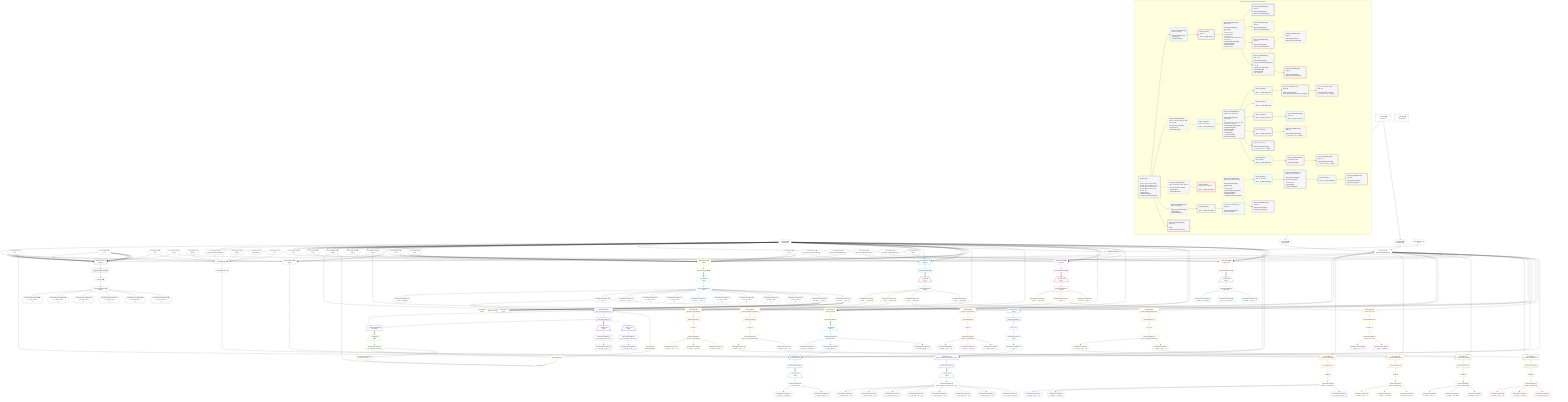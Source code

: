 %%{init: {'themeVariables': { 'fontSize': '12px'}}}%%
graph TD
    classDef path fill:#eee,stroke:#000,color:#000
    classDef plan fill:#fff,stroke-width:1px,color:#000
    classDef itemplan fill:#fff,stroke-width:2px,color:#000
    classDef unbatchedplan fill:#dff,stroke-width:1px,color:#000
    classDef sideeffectplan fill:#fcc,stroke-width:2px,color:#000
    classDef bucket fill:#f6f6f6,color:#000,stroke-width:2px,text-align:left


    %% plan dependencies
    PgSelect272[["PgSelect[272∈0] ➊<br />ᐸpersonᐳ"]]:::plan
    Object12{{"Object[12∈0] ➊<br />ᐸ{pgSettings,withPgClient}ᐳ"}}:::plan
    Constant317{{"Constant[317∈0] ➊<br />ᐸ1ᐳ"}}:::plan
    Constant320{{"Constant[320∈0] ➊<br />ᐸ7ᐳ"}}:::plan
    Constant315{{"Constant[315∈0] ➊<br />ᐸ8ᐳ"}}:::plan
    Constant125{{"Constant[125∈0] ➊<br />ᐸnullᐳ"}}:::plan
    Object12 & Constant317 & Constant317 & Constant320 & Constant317 & Constant315 & Constant320 & Constant317 & Constant320 & Constant317 & Constant320 & Constant317 & Constant125 & Constant320 & Constant317 & Constant320 --> PgSelect272
    __InputObject132{{"__InputObject[132∈0] ➊"}}:::plan
    Constant309{{"Constant[309∈0] ➊<br />ᐸ419ᐳ"}}:::plan
    Constant310{{"Constant[310∈0] ➊<br />ᐸ'easy cheesy baked potatoes'ᐳ"}}:::plan
    Constant311{{"Constant[311∈0] ➊<br />ᐸ'red'ᐳ"}}:::plan
    Constant6{{"Constant[6∈0] ➊<br />ᐸundefinedᐳ"}}:::plan
    Constant312{{"Constant[312∈0] ➊<br />ᐸ'BAR_FOO'ᐳ"}}:::plan
    Constant313{{"Constant[313∈0] ➊<br />ᐸ''ᐳ"}}:::plan
    __InputObject138{{"__InputObject[138∈0] ➊"}}:::plan
    Constant309 & Constant310 & Constant311 & Constant6 & Constant312 & Constant313 & __InputObject138 & Constant315 --> __InputObject132
    Connection13{{"Connection[13∈0] ➊<br />ᐸ9ᐳ"}}:::plan
    Constant6 & Constant6 & Constant6 --> Connection13
    Connection99{{"Connection[99∈0] ➊<br />ᐸ97ᐳ"}}:::plan
    Constant6 & Constant6 & Constant6 --> Connection99
    Connection182{{"Connection[182∈0] ➊<br />ᐸ180ᐳ"}}:::plan
    Constant6 & Constant6 & Constant6 --> Connection182
    Connection213{{"Connection[213∈0] ➊<br />ᐸ211ᐳ"}}:::plan
    Constant6 & Constant6 & Constant6 --> Connection213
    Connection227{{"Connection[227∈0] ➊<br />ᐸ223ᐳ"}}:::plan
    Constant6 & Constant6 & Constant6 --> Connection227
    Connection241{{"Connection[241∈0] ➊<br />ᐸ237ᐳ"}}:::plan
    Constant317 & Constant6 & Constant6 --> Connection241
    Connection261{{"Connection[261∈0] ➊<br />ᐸ259ᐳ"}}:::plan
    Constant6 & Constant6 & Constant6 --> Connection261
    Access10{{"Access[10∈0] ➊<br />ᐸ2.pgSettingsᐳ"}}:::plan
    Access11{{"Access[11∈0] ➊<br />ᐸ2.withPgClientᐳ"}}:::plan
    Access10 & Access11 --> Object12
    Constant314{{"Constant[314∈0] ➊<br />ᐸ5ᐳ"}}:::plan
    Constant6 & Constant314 --> __InputObject138
    __Value2["__Value[2∈0] ➊<br />ᐸcontextᐳ"]:::plan
    __Value2 --> Access10
    __Value2 --> Access11
    BakedInput141{{"BakedInput[141∈0] ➊"}}:::plan
    __InputObject132 --> BakedInput141
    First274{{"First[274∈0] ➊"}}:::plan
    PgSelectRows275[["PgSelectRows[275∈0] ➊"]]:::plan
    PgSelectRows275 --> First274
    PgSelect272 --> PgSelectRows275
    PgSelectSingle276{{"PgSelectSingle[276∈0] ➊<br />ᐸpersonᐳ"}}:::plan
    First274 --> PgSelectSingle276
    __Value4["__Value[4∈0] ➊<br />ᐸrootValueᐳ"]:::plan
    Constant306{{"Constant[306∈0] ➊<br />ᐸ15ᐳ"}}:::plan
    Constant307{{"Constant[307∈0] ➊<br />ᐸ20ᐳ"}}:::plan
    Constant308{{"Constant[308∈0] ➊<br />ᐸ'[...]'ᐳ"}}:::plan
    Constant323{{"Constant[323∈0] ➊<br />ᐸ[Function: applyInputConstant]ᐳ"}}:::plan
    Constant324{{"Constant[324∈0] ➊<br />ᐸ[Function: applyInputConstant]ᐳ"}}:::plan
    Constant325{{"Constant[325∈0] ➊<br />ᐸ[Function: applyInputConstant]ᐳ"}}:::plan
    Constant326{{"Constant[326∈0] ➊<br />ᐸ[Function: applyInputConstant]ᐳ"}}:::plan
    PgSelect15[["PgSelect[15∈1] ➊<br />ᐸtypesᐳ"]]:::plan
    Object12 & Constant323 & Connection13 & Constant6 & Constant6 & Constant6 --> PgSelect15
    PgSelectRows16[["PgSelectRows[16∈1] ➊"]]:::plan
    PgSelect15 --> PgSelectRows16
    __Item17[/"__Item[17∈2]<br />ᐸ16ᐳ"\]:::itemplan
    PgSelectRows16 ==> __Item17
    PgSelectSingle18{{"PgSelectSingle[18∈2]<br />ᐸtypesᐳ"}}:::plan
    __Item17 --> PgSelectSingle18
    PgSelect20[["PgSelect[20∈3]<br />ᐸfrmcdc_compoundTypeᐳ"]]:::plan
    PgClassExpression19{{"PgClassExpression[19∈3]<br />ᐸ__types__....ound_type”ᐳ"}}:::plan
    Object12 & PgClassExpression19 --> PgSelect20
    PgSelect32[["PgSelect[32∈3]<br />ᐸfrmcdc_nestedCompoundTypeᐳ"]]:::plan
    PgClassExpression31{{"PgClassExpression[31∈3]<br />ᐸ__types__....ound_type”ᐳ"}}:::plan
    Object12 & PgClassExpression31 --> PgSelect32
    PgSelect38[["PgSelect[38∈3]<br />ᐸfrmcdc_compoundTypeᐳ"]]:::plan
    PgClassExpression37{{"PgClassExpression[37∈3]<br />ᐸ__frmcdc_n...type__.”a”ᐳ"}}:::plan
    Object12 & PgClassExpression37 --> PgSelect38
    PgSelect48[["PgSelect[48∈3]<br />ᐸfrmcdc_compoundTypeᐳ"]]:::plan
    PgClassExpression47{{"PgClassExpression[47∈3]<br />ᐸ__frmcdc_n...type__.”b”ᐳ"}}:::plan
    Object12 & PgClassExpression47 --> PgSelect48
    PgSelect58[["PgSelect[58∈3]<br />ᐸfrmcdc_compoundTypeᐳ"]]:::plan
    PgClassExpression57{{"PgClassExpression[57∈3]<br />ᐸ__types__....ound_type”ᐳ"}}:::plan
    Object12 & PgClassExpression57 --> PgSelect58
    PgSelect68[["PgSelect[68∈3]<br />ᐸfrmcdc_nestedCompoundTypeᐳ"]]:::plan
    PgClassExpression67{{"PgClassExpression[67∈3]<br />ᐸ__types__....ound_type”ᐳ"}}:::plan
    Object12 & PgClassExpression67 --> PgSelect68
    PgSelectSingle18 --> PgClassExpression19
    First24{{"First[24∈3]"}}:::plan
    PgSelectRows25[["PgSelectRows[25∈3]"]]:::plan
    PgSelectRows25 --> First24
    PgSelect20 --> PgSelectRows25
    PgSelectSingle26{{"PgSelectSingle[26∈3]<br />ᐸfrmcdc_compoundTypeᐳ"}}:::plan
    First24 --> PgSelectSingle26
    PgClassExpression27{{"PgClassExpression[27∈3]<br />ᐸ__frmcdc_c...type__.”a”ᐳ"}}:::plan
    PgSelectSingle26 --> PgClassExpression27
    PgClassExpression28{{"PgClassExpression[28∈3]<br />ᐸ__frmcdc_c....”foo_bar”ᐳ"}}:::plan
    PgSelectSingle26 --> PgClassExpression28
    PgClassExpression30{{"PgClassExpression[30∈3]<br />ᐸ”c”.”compo...nd_type__)ᐳ"}}:::plan
    PgSelectSingle26 --> PgClassExpression30
    PgSelectSingle18 --> PgClassExpression31
    First34{{"First[34∈3]"}}:::plan
    PgSelectRows35[["PgSelectRows[35∈3]"]]:::plan
    PgSelectRows35 --> First34
    PgSelect32 --> PgSelectRows35
    PgSelectSingle36{{"PgSelectSingle[36∈3]<br />ᐸfrmcdc_nestedCompoundTypeᐳ"}}:::plan
    First34 --> PgSelectSingle36
    PgSelectSingle36 --> PgClassExpression37
    First40{{"First[40∈3]"}}:::plan
    PgSelectRows41[["PgSelectRows[41∈3]"]]:::plan
    PgSelectRows41 --> First40
    PgSelect38 --> PgSelectRows41
    PgSelectSingle42{{"PgSelectSingle[42∈3]<br />ᐸfrmcdc_compoundTypeᐳ"}}:::plan
    First40 --> PgSelectSingle42
    PgSelectSingle36 --> PgClassExpression47
    First50{{"First[50∈3]"}}:::plan
    PgSelectRows51[["PgSelectRows[51∈3]"]]:::plan
    PgSelectRows51 --> First50
    PgSelect48 --> PgSelectRows51
    PgSelectSingle52{{"PgSelectSingle[52∈3]<br />ᐸfrmcdc_compoundTypeᐳ"}}:::plan
    First50 --> PgSelectSingle52
    PgSelectSingle18 --> PgClassExpression57
    First60{{"First[60∈3]"}}:::plan
    PgSelectRows61[["PgSelectRows[61∈3]"]]:::plan
    PgSelectRows61 --> First60
    PgSelect58 --> PgSelectRows61
    PgSelectSingle62{{"PgSelectSingle[62∈3]<br />ᐸfrmcdc_compoundTypeᐳ"}}:::plan
    First60 --> PgSelectSingle62
    PgSelectSingle18 --> PgClassExpression67
    First70{{"First[70∈3]"}}:::plan
    PgSelectRows71[["PgSelectRows[71∈3]"]]:::plan
    PgSelectRows71 --> First70
    PgSelect68 --> PgSelectRows71
    PgSelectSingle72{{"PgSelectSingle[72∈3]<br />ᐸfrmcdc_nestedCompoundTypeᐳ"}}:::plan
    First70 --> PgSelectSingle72
    PgClassExpression43{{"PgClassExpression[43∈4]<br />ᐸ__frmcdc_c...type__.”a”ᐳ"}}:::plan
    PgSelectSingle42 --> PgClassExpression43
    PgClassExpression44{{"PgClassExpression[44∈4]<br />ᐸ__frmcdc_c....”foo_bar”ᐳ"}}:::plan
    PgSelectSingle42 --> PgClassExpression44
    PgClassExpression46{{"PgClassExpression[46∈4]<br />ᐸ”c”.”compo...nd_type__)ᐳ"}}:::plan
    PgSelectSingle42 --> PgClassExpression46
    PgClassExpression53{{"PgClassExpression[53∈5]<br />ᐸ__frmcdc_c...type__.”a”ᐳ"}}:::plan
    PgSelectSingle52 --> PgClassExpression53
    PgClassExpression54{{"PgClassExpression[54∈5]<br />ᐸ__frmcdc_c....”foo_bar”ᐳ"}}:::plan
    PgSelectSingle52 --> PgClassExpression54
    PgClassExpression56{{"PgClassExpression[56∈5]<br />ᐸ”c”.”compo...nd_type__)ᐳ"}}:::plan
    PgSelectSingle52 --> PgClassExpression56
    PgClassExpression63{{"PgClassExpression[63∈6]<br />ᐸ__frmcdc_c...type__.”a”ᐳ"}}:::plan
    PgSelectSingle62 --> PgClassExpression63
    PgClassExpression64{{"PgClassExpression[64∈6]<br />ᐸ__frmcdc_c....”foo_bar”ᐳ"}}:::plan
    PgSelectSingle62 --> PgClassExpression64
    PgClassExpression66{{"PgClassExpression[66∈6]<br />ᐸ”c”.”compo...nd_type__)ᐳ"}}:::plan
    PgSelectSingle62 --> PgClassExpression66
    PgSelect74[["PgSelect[74∈7]<br />ᐸfrmcdc_compoundTypeᐳ"]]:::plan
    PgClassExpression73{{"PgClassExpression[73∈7]<br />ᐸ__frmcdc_n...type__.”a”ᐳ"}}:::plan
    Object12 & PgClassExpression73 --> PgSelect74
    PgSelect86[["PgSelect[86∈7]<br />ᐸfrmcdc_compoundTypeᐳ"]]:::plan
    PgClassExpression85{{"PgClassExpression[85∈7]<br />ᐸ__frmcdc_n...type__.”b”ᐳ"}}:::plan
    Object12 & PgClassExpression85 --> PgSelect86
    PgSelectSingle72 --> PgClassExpression73
    First78{{"First[78∈7]"}}:::plan
    PgSelectRows79[["PgSelectRows[79∈7]"]]:::plan
    PgSelectRows79 --> First78
    PgSelect74 --> PgSelectRows79
    PgSelectSingle80{{"PgSelectSingle[80∈7]<br />ᐸfrmcdc_compoundTypeᐳ"}}:::plan
    First78 --> PgSelectSingle80
    PgSelectSingle72 --> PgClassExpression85
    First88{{"First[88∈7]"}}:::plan
    PgSelectRows89[["PgSelectRows[89∈7]"]]:::plan
    PgSelectRows89 --> First88
    PgSelect86 --> PgSelectRows89
    PgSelectSingle90{{"PgSelectSingle[90∈7]<br />ᐸfrmcdc_compoundTypeᐳ"}}:::plan
    First88 --> PgSelectSingle90
    PgClassExpression81{{"PgClassExpression[81∈8]<br />ᐸ__frmcdc_c...type__.”a”ᐳ"}}:::plan
    PgSelectSingle80 --> PgClassExpression81
    PgClassExpression82{{"PgClassExpression[82∈8]<br />ᐸ__frmcdc_c....”foo_bar”ᐳ"}}:::plan
    PgSelectSingle80 --> PgClassExpression82
    PgClassExpression84{{"PgClassExpression[84∈8]<br />ᐸ”c”.”compo...nd_type__)ᐳ"}}:::plan
    PgSelectSingle80 --> PgClassExpression84
    PgClassExpression91{{"PgClassExpression[91∈9]<br />ᐸ__frmcdc_c...type__.”a”ᐳ"}}:::plan
    PgSelectSingle90 --> PgClassExpression91
    PgClassExpression92{{"PgClassExpression[92∈9]<br />ᐸ__frmcdc_c....”foo_bar”ᐳ"}}:::plan
    PgSelectSingle90 --> PgClassExpression92
    PgClassExpression94{{"PgClassExpression[94∈9]<br />ᐸ”c”.”compo...nd_type__)ᐳ"}}:::plan
    PgSelectSingle90 --> PgClassExpression94
    PgSelect101[["PgSelect[101∈10] ➊<br />ᐸpostᐳ"]]:::plan
    Object12 & Constant324 & Connection99 & Constant6 & Constant6 & Constant6 & Constant306 & Constant307 & Constant308 & Constant306 & Constant307 & Constant308 & Constant306 & Constant125 & Constant307 & Constant308 --> PgSelect101
    PgSelectRows102[["PgSelectRows[102∈10] ➊"]]:::plan
    PgSelect101 --> PgSelectRows102
    __Item103[/"__Item[103∈11]<br />ᐸ102ᐳ"\]:::itemplan
    PgSelectRows102 ==> __Item103
    PgSelectSingle104{{"PgSelectSingle[104∈11]<br />ᐸpostᐳ"}}:::plan
    __Item103 --> PgSelectSingle104
    PgSelect183[["PgSelect[183∈12]<br />ᐸpost_computed_interval_setᐳ"]]:::plan
    PgClassExpression106{{"PgClassExpression[106∈12]<br />ᐸ__post__ᐳ"}}:::plan
    Object12 & PgClassExpression106 & Connection182 & Constant6 & Constant6 & Constant6 --> PgSelect183
    PgSelect151[["PgSelect[151∈12]<br />ᐸpost_computed_compound_type_arrayᐳ"]]:::plan
    PgClassExpression150{{"PgClassExpression[150∈12]<br />ᐸ__post__ᐳ"}}:::plan
    Object12 & PgClassExpression150 & BakedInput141 --> PgSelect151
    PgSelect143[["PgSelect[143∈12]<br />ᐸpostᐳ"]]:::plan
    Object12 & PgClassExpression106 --> PgSelect143
    __ListTransform195[["__ListTransform[195∈12]<br />ᐸeach:194ᐳ"]]:::plan
    PgSelectRows184[["PgSelectRows[184∈12]"]]:::plan
    PgSelectRows184 & PgSelect183 --> __ListTransform195
    PgClassExpression105{{"PgClassExpression[105∈12]<br />ᐸ__post__.”headline”ᐳ"}}:::plan
    PgSelectSingle104 --> PgClassExpression105
    PgSelectSingle104 --> PgClassExpression106
    PgClassExpression107{{"PgClassExpression[107∈12]<br />ᐸ”a”.”post_...(__post__)ᐳ"}}:::plan
    PgSelectSingle104 --> PgClassExpression107
    PgClassExpression110{{"PgClassExpression[110∈12]<br />ᐸ”a”.”post_...lder! */<br />)ᐳ"}}:::plan
    PgSelectSingle104 --> PgClassExpression110
    PgClassExpression114{{"PgClassExpression[114∈12]<br />ᐸ”a”.”post_...lder! */<br />)ᐳ"}}:::plan
    PgSelectSingle104 --> PgClassExpression114
    PgClassExpression116{{"PgClassExpression[116∈12]<br />ᐸ”a”.”post_...(__post__)ᐳ"}}:::plan
    PgSelectSingle104 --> PgClassExpression116
    PgClassExpression119{{"PgClassExpression[119∈12]<br />ᐸ”a”.”post_...lder! */<br />)ᐳ"}}:::plan
    PgSelectSingle104 --> PgClassExpression119
    PgClassExpression123{{"PgClassExpression[123∈12]<br />ᐸ”a”.”post_...lder! */<br />)ᐳ"}}:::plan
    PgSelectSingle104 --> PgClassExpression123
    PgClassExpression127{{"PgClassExpression[127∈12]<br />ᐸ”a”.”post_...lder! */<br />)ᐳ"}}:::plan
    PgSelectSingle104 --> PgClassExpression127
    PgClassExpression131{{"PgClassExpression[131∈12]<br />ᐸ”a”.”post_...lder! */<br />)ᐳ"}}:::plan
    PgSelectSingle104 --> PgClassExpression131
    First147{{"First[147∈12]"}}:::plan
    PgSelectRows148[["PgSelectRows[148∈12]"]]:::plan
    PgSelectRows148 --> First147
    PgSelect143 --> PgSelectRows148
    PgSelectSingle149{{"PgSelectSingle[149∈12]<br />ᐸpostᐳ"}}:::plan
    First147 --> PgSelectSingle149
    PgSelectSingle149 --> PgClassExpression150
    PgSelectRows153[["PgSelectRows[153∈12]"]]:::plan
    PgSelect151 --> PgSelectRows153
    PgClassExpression168{{"PgClassExpression[168∈12]<br />ᐸ”a”.”post_...(__post__)ᐳ"}}:::plan
    PgSelectSingle104 --> PgClassExpression168
    PgClassExpression171{{"PgClassExpression[171∈12]<br />ᐸ”a”.”post_...(__post__)ᐳ"}}:::plan
    PgSelectSingle104 --> PgClassExpression171
    PgSelect183 --> PgSelectRows184
    __Item154[/"__Item[154∈13]<br />ᐸ153ᐳ"\]:::itemplan
    PgSelectRows153 ==> __Item154
    PgSelectSingle155{{"PgSelectSingle[155∈13]<br />ᐸpost_computed_compound_type_arrayᐳ"}}:::plan
    __Item154 --> PgSelectSingle155
    PgClassExpression156{{"PgClassExpression[156∈14]<br />ᐸ__post_com...rray__.”a”ᐳ"}}:::plan
    PgSelectSingle155 --> PgClassExpression156
    PgClassExpression157{{"PgClassExpression[157∈14]<br />ᐸ__post_com...rray__.”b”ᐳ"}}:::plan
    PgSelectSingle155 --> PgClassExpression157
    PgClassExpression158{{"PgClassExpression[158∈14]<br />ᐸ__post_com...rray__.”c”ᐳ"}}:::plan
    PgSelectSingle155 --> PgClassExpression158
    PgClassExpression159{{"PgClassExpression[159∈14]<br />ᐸ__post_com...rray__.”d”ᐳ"}}:::plan
    PgSelectSingle155 --> PgClassExpression159
    PgClassExpression160{{"PgClassExpression[160∈14]<br />ᐸ__post_com...rray__.”e”ᐳ"}}:::plan
    PgSelectSingle155 --> PgClassExpression160
    PgClassExpression161{{"PgClassExpression[161∈14]<br />ᐸ__post_com...rray__.”f”ᐳ"}}:::plan
    PgSelectSingle155 --> PgClassExpression161
    PgClassExpression162{{"PgClassExpression[162∈14]<br />ᐸ__post_com...rray__.”g”ᐳ"}}:::plan
    PgSelectSingle155 --> PgClassExpression162
    PgClassExpression166{{"PgClassExpression[166∈14]<br />ᐸ__post_com....”foo_bar”ᐳ"}}:::plan
    PgSelectSingle155 --> PgClassExpression166
    __Item169[/"__Item[169∈16]<br />ᐸ168ᐳ"\]:::itemplan
    PgClassExpression168 ==> __Item169
    __Item172[/"__Item[172∈17]<br />ᐸ171ᐳ"\]:::itemplan
    PgClassExpression171 ==> __Item172
    __Item185[/"__Item[185∈19]<br />ᐸ184ᐳ"\]:::itemplan
    PgSelectRows184 ==> __Item185
    PgSelectSingle186{{"PgSelectSingle[186∈19]<br />ᐸpost_computed_interval_setᐳ"}}:::plan
    __Item185 --> PgSelectSingle186
    PgClassExpression187{{"PgClassExpression[187∈19]<br />ᐸ__post_com...al_set__.vᐳ"}}:::plan
    PgSelectSingle186 --> PgClassExpression187
    __Item197[/"__Item[197∈21]<br />ᐸ184ᐳ"\]:::itemplan
    PgSelectRows184 -.-> __Item197
    PgSelectSingle198{{"PgSelectSingle[198∈21]<br />ᐸpost_computed_interval_setᐳ"}}:::plan
    __Item197 --> PgSelectSingle198
    PgClassExpression199{{"PgClassExpression[199∈21]<br />ᐸ__post_com...al_set__.vᐳ"}}:::plan
    PgSelectSingle198 --> PgClassExpression199
    Edge203{{"Edge[203∈22]"}}:::plan
    PgClassExpression202{{"PgClassExpression[202∈22]<br />ᐸ__post_com...al_set__.vᐳ"}}:::plan
    PgCursor205{{"PgCursor[205∈22]"}}:::plan
    PgClassExpression202 & PgCursor205 & Connection182 --> Edge203
    PgSelectSingle201{{"PgSelectSingle[201∈22]<br />ᐸpost_computed_interval_setᐳ"}}:::plan
    Access204{{"Access[204∈22]<br />ᐸ183.cursorDetailsᐳ"}}:::plan
    PgSelectSingle201 & Access204 --> PgCursor205
    __Item200[/"__Item[200∈22]<br />ᐸ195ᐳ"\]:::itemplan
    __ListTransform195 ==> __Item200
    __Item200 --> PgSelectSingle201
    PgSelectSingle201 --> PgClassExpression202
    PgSelect183 --> Access204
    PgSelect215[["PgSelect[215∈25] ➊<br />ᐸpersonᐳ"]]:::plan
    Object12 & Constant325 & Connection213 & Constant6 & Constant6 & Constant6 --> PgSelect215
    PgSelectRows216[["PgSelectRows[216∈25] ➊"]]:::plan
    PgSelect215 --> PgSelectRows216
    __Item217[/"__Item[217∈26]<br />ᐸ216ᐳ"\]:::itemplan
    PgSelectRows216 ==> __Item217
    PgSelectSingle218{{"PgSelectSingle[218∈26]<br />ᐸpersonᐳ"}}:::plan
    __Item217 --> PgSelectSingle218
    PgSelect228[["PgSelect[228∈27]<br />ᐸperson_friendsᐳ"]]:::plan
    PgClassExpression220{{"PgClassExpression[220∈27]<br />ᐸ__person__ᐳ"}}:::plan
    Object12 & PgClassExpression220 & Connection227 & Constant6 & Constant6 & Constant6 --> PgSelect228
    PgSelect250[["PgSelect[250∈27]<br />ᐸperson_first_postᐳ"]]:::plan
    Object12 & PgClassExpression220 --> PgSelect250
    PgClassExpression219{{"PgClassExpression[219∈27]<br />ᐸ__person__...full_name”ᐳ"}}:::plan
    PgSelectSingle218 --> PgClassExpression219
    PgSelectSingle218 --> PgClassExpression220
    PgClassExpression221{{"PgClassExpression[221∈27]<br />ᐸ”c”.”perso..._person__)ᐳ"}}:::plan
    PgSelectSingle218 --> PgClassExpression221
    PgSelectRows229[["PgSelectRows[229∈27]"]]:::plan
    PgSelect228 --> PgSelectRows229
    First252{{"First[252∈27]"}}:::plan
    PgSelectRows253[["PgSelectRows[253∈27]"]]:::plan
    PgSelectRows253 --> First252
    PgSelect250 --> PgSelectRows253
    PgSelectSingle254{{"PgSelectSingle[254∈27]<br />ᐸperson_first_postᐳ"}}:::plan
    First252 --> PgSelectSingle254
    __Item230[/"__Item[230∈28]<br />ᐸ229ᐳ"\]:::itemplan
    PgSelectRows229 ==> __Item230
    PgSelectSingle231{{"PgSelectSingle[231∈28]<br />ᐸperson_friendsᐳ"}}:::plan
    __Item230 --> PgSelectSingle231
    PgSelect242[["PgSelect[242∈29]<br />ᐸperson_friendsᐳ"]]:::plan
    PgClassExpression233{{"PgClassExpression[233∈29]<br />ᐸ__person_friends__ᐳ"}}:::plan
    Object12 & PgClassExpression233 & Connection241 & Constant317 & Constant6 & Constant6 --> PgSelect242
    PgClassExpression232{{"PgClassExpression[232∈29]<br />ᐸ__person_f...full_name”ᐳ"}}:::plan
    PgSelectSingle231 --> PgClassExpression232
    PgSelectSingle231 --> PgClassExpression233
    PgClassExpression234{{"PgClassExpression[234∈29]<br />ᐸ”c”.”perso...friends__)ᐳ"}}:::plan
    PgSelectSingle231 --> PgClassExpression234
    PgSelectRows243[["PgSelectRows[243∈29]"]]:::plan
    PgSelect242 --> PgSelectRows243
    __Item244[/"__Item[244∈30]<br />ᐸ243ᐳ"\]:::itemplan
    PgSelectRows243 ==> __Item244
    PgSelectSingle245{{"PgSelectSingle[245∈30]<br />ᐸperson_friendsᐳ"}}:::plan
    __Item244 --> PgSelectSingle245
    PgClassExpression246{{"PgClassExpression[246∈31]<br />ᐸ__person_f...full_name”ᐳ"}}:::plan
    PgSelectSingle245 --> PgClassExpression246
    PgClassExpression248{{"PgClassExpression[248∈31]<br />ᐸ”c”.”perso...friends__)ᐳ"}}:::plan
    PgSelectSingle245 --> PgClassExpression248
    PgClassExpression255{{"PgClassExpression[255∈32]<br />ᐸ__person_f...ost__.”id”ᐳ"}}:::plan
    PgSelectSingle254 --> PgClassExpression255
    PgClassExpression256{{"PgClassExpression[256∈32]<br />ᐸ__person_f...”headline”ᐳ"}}:::plan
    PgSelectSingle254 --> PgClassExpression256
    PgSelect263[["PgSelect[263∈33] ➊<br />ᐸedge_caseᐳ"]]:::plan
    Object12 & Constant326 & Connection261 & Constant6 & Constant6 & Constant6 --> PgSelect263
    PgSelectRows264[["PgSelectRows[264∈33] ➊"]]:::plan
    PgSelect263 --> PgSelectRows264
    __Item265[/"__Item[265∈34]<br />ᐸ264ᐳ"\]:::itemplan
    PgSelectRows264 ==> __Item265
    PgSelectSingle266{{"PgSelectSingle[266∈34]<br />ᐸedge_caseᐳ"}}:::plan
    __Item265 --> PgSelectSingle266
    PgClassExpression267{{"PgClassExpression[267∈35]<br />ᐸ__edge_cas...s_default”ᐳ"}}:::plan
    PgSelectSingle266 --> PgClassExpression267
    PgClassExpression268{{"PgClassExpression[268∈35]<br />ᐸ__edge_cas...cast_easy”ᐳ"}}:::plan
    PgSelectSingle266 --> PgClassExpression268
    PgClassExpression270{{"PgClassExpression[270∈35]<br />ᐸ”c”.”edge_...ge_case__)ᐳ"}}:::plan
    PgSelectSingle266 --> PgClassExpression270
    PgClassExpression280{{"PgClassExpression[280∈36] ➊<br />ᐸ”c”.”perso...lder! */<br />)ᐳ"}}:::plan
    PgSelectSingle276 --> PgClassExpression280
    PgClassExpression285{{"PgClassExpression[285∈36] ➊<br />ᐸ”c”.”perso...lder! */<br />)ᐳ"}}:::plan
    PgSelectSingle276 --> PgClassExpression285
    PgClassExpression289{{"PgClassExpression[289∈36] ➊<br />ᐸ”c”.”perso...lder! */<br />)ᐳ"}}:::plan
    PgSelectSingle276 --> PgClassExpression289
    PgClassExpression293{{"PgClassExpression[293∈36] ➊<br />ᐸ”c”.”perso...lder! */<br />)ᐳ"}}:::plan
    PgSelectSingle276 --> PgClassExpression293
    PgClassExpression298{{"PgClassExpression[298∈36] ➊<br />ᐸ”c”.”perso...lder! */<br />)ᐳ"}}:::plan
    PgSelectSingle276 --> PgClassExpression298
    PgClassExpression302{{"PgClassExpression[302∈36] ➊<br />ᐸ”c”.”perso...lder! */<br />)ᐳ"}}:::plan
    PgSelectSingle276 --> PgClassExpression302

    %% define steps

    subgraph "Buckets for queries/v4/procedure-computed-fields"
    Bucket0("Bucket 0 (root)<br /><br />1: <br />ᐳ: 6, 10, 11, 125, 306, 307, 308, 309, 310, 311, 312, 313, 314, 315, 317, 320, 323, 324, 325, 326, 12, 13, 99, 138, 182, 213, 227, 241, 261, 132, 141<br />2: PgSelect[272]<br />3: PgSelectRows[275]<br />ᐳ: First[274], PgSelectSingle[276]"):::bucket
    classDef bucket0 stroke:#696969
    class Bucket0,__Value2,__Value4,Constant6,Access10,Access11,Object12,Connection13,Connection99,Constant125,__InputObject132,__InputObject138,BakedInput141,Connection182,Connection213,Connection227,Connection241,Connection261,PgSelect272,First274,PgSelectRows275,PgSelectSingle276,Constant306,Constant307,Constant308,Constant309,Constant310,Constant311,Constant312,Constant313,Constant314,Constant315,Constant317,Constant320,Constant323,Constant324,Constant325,Constant326 bucket0
    Bucket1("Bucket 1 (nullableBoundary)<br />Deps: 12, 323, 13, 6<br /><br />ROOT Connectionᐸ9ᐳ[13]<br />1: PgSelect[15]<br />2: PgSelectRows[16]"):::bucket
    classDef bucket1 stroke:#00bfff
    class Bucket1,PgSelect15,PgSelectRows16 bucket1
    Bucket2("Bucket 2 (listItem)<br />Deps: 12<br /><br />ROOT __Item{2}ᐸ16ᐳ[17]"):::bucket
    classDef bucket2 stroke:#7f007f
    class Bucket2,__Item17,PgSelectSingle18 bucket2
    Bucket3("Bucket 3 (nullableBoundary)<br />Deps: 18, 12<br /><br />ROOT PgSelectSingle{2}ᐸtypesᐳ[18]<br />1: <br />ᐳ: 19, 31, 57, 67<br />2: 20, 32, 58, 68<br />3: 25, 35, 61, 71<br />ᐳ: 24, 26, 27, 28, 30, 34, 36, 37, 47, 60, 62, 70, 72<br />4: PgSelect[38], PgSelect[48]<br />5: PgSelectRows[41], PgSelectRows[51]<br />ᐳ: 40, 42, 50, 52"):::bucket
    classDef bucket3 stroke:#ffa500
    class Bucket3,PgClassExpression19,PgSelect20,First24,PgSelectRows25,PgSelectSingle26,PgClassExpression27,PgClassExpression28,PgClassExpression30,PgClassExpression31,PgSelect32,First34,PgSelectRows35,PgSelectSingle36,PgClassExpression37,PgSelect38,First40,PgSelectRows41,PgSelectSingle42,PgClassExpression47,PgSelect48,First50,PgSelectRows51,PgSelectSingle52,PgClassExpression57,PgSelect58,First60,PgSelectRows61,PgSelectSingle62,PgClassExpression67,PgSelect68,First70,PgSelectRows71,PgSelectSingle72 bucket3
    Bucket4("Bucket 4 (nullableBoundary)<br />Deps: 42<br /><br />ROOT PgSelectSingle{3}ᐸfrmcdc_compoundTypeᐳ[42]"):::bucket
    classDef bucket4 stroke:#0000ff
    class Bucket4,PgClassExpression43,PgClassExpression44,PgClassExpression46 bucket4
    Bucket5("Bucket 5 (nullableBoundary)<br />Deps: 52<br /><br />ROOT PgSelectSingle{3}ᐸfrmcdc_compoundTypeᐳ[52]"):::bucket
    classDef bucket5 stroke:#7fff00
    class Bucket5,PgClassExpression53,PgClassExpression54,PgClassExpression56 bucket5
    Bucket6("Bucket 6 (nullableBoundary)<br />Deps: 62<br /><br />ROOT PgSelectSingle{3}ᐸfrmcdc_compoundTypeᐳ[62]"):::bucket
    classDef bucket6 stroke:#ff1493
    class Bucket6,PgClassExpression63,PgClassExpression64,PgClassExpression66 bucket6
    Bucket7("Bucket 7 (nullableBoundary)<br />Deps: 72, 12<br /><br />ROOT PgSelectSingle{3}ᐸfrmcdc_nestedCompoundTypeᐳ[72]<br />1: <br />ᐳ: 73, 85<br />2: PgSelect[74], PgSelect[86]<br />3: PgSelectRows[79], PgSelectRows[89]<br />ᐳ: 78, 80, 88, 90"):::bucket
    classDef bucket7 stroke:#808000
    class Bucket7,PgClassExpression73,PgSelect74,First78,PgSelectRows79,PgSelectSingle80,PgClassExpression85,PgSelect86,First88,PgSelectRows89,PgSelectSingle90 bucket7
    Bucket8("Bucket 8 (nullableBoundary)<br />Deps: 80<br /><br />ROOT PgSelectSingle{7}ᐸfrmcdc_compoundTypeᐳ[80]"):::bucket
    classDef bucket8 stroke:#dda0dd
    class Bucket8,PgClassExpression81,PgClassExpression82,PgClassExpression84 bucket8
    Bucket9("Bucket 9 (nullableBoundary)<br />Deps: 90<br /><br />ROOT PgSelectSingle{7}ᐸfrmcdc_compoundTypeᐳ[90]"):::bucket
    classDef bucket9 stroke:#ff0000
    class Bucket9,PgClassExpression91,PgClassExpression92,PgClassExpression94 bucket9
    Bucket10("Bucket 10 (nullableBoundary)<br />Deps: 12, 324, 99, 6, 306, 307, 308, 125, 141, 182<br /><br />ROOT Connectionᐸ97ᐳ[99]<br />1: PgSelect[101]<br />2: PgSelectRows[102]"):::bucket
    classDef bucket10 stroke:#ffff00
    class Bucket10,PgSelect101,PgSelectRows102 bucket10
    Bucket11("Bucket 11 (listItem)<br />Deps: 12, 141, 182, 6<br /><br />ROOT __Item{11}ᐸ102ᐳ[103]"):::bucket
    classDef bucket11 stroke:#00ffff
    class Bucket11,__Item103,PgSelectSingle104 bucket11
    Bucket12("Bucket 12 (nullableBoundary)<br />Deps: 104, 12, 141, 182, 6<br /><br />ROOT PgSelectSingle{11}ᐸpostᐳ[104]<br />1: <br />ᐳ: 105, 106, 107, 110, 114, 116, 119, 123, 127, 131, 168, 171<br />2: PgSelect[143], PgSelect[183]<br />3: PgSelectRows[148], PgSelectRows[184]<br />ᐳ: 147, 149, 150<br />4: PgSelect[151], __ListTransform[195]<br />5: PgSelectRows[153]"):::bucket
    classDef bucket12 stroke:#4169e1
    class Bucket12,PgClassExpression105,PgClassExpression106,PgClassExpression107,PgClassExpression110,PgClassExpression114,PgClassExpression116,PgClassExpression119,PgClassExpression123,PgClassExpression127,PgClassExpression131,PgSelect143,First147,PgSelectRows148,PgSelectSingle149,PgClassExpression150,PgSelect151,PgSelectRows153,PgClassExpression168,PgClassExpression171,PgSelect183,PgSelectRows184,__ListTransform195 bucket12
    Bucket13("Bucket 13 (listItem)<br /><br />ROOT __Item{13}ᐸ153ᐳ[154]"):::bucket
    classDef bucket13 stroke:#3cb371
    class Bucket13,__Item154,PgSelectSingle155 bucket13
    Bucket14("Bucket 14 (nullableBoundary)<br />Deps: 155<br /><br />ROOT PgSelectSingle{13}ᐸpost_computed_compound_type_arrayᐳ[155]"):::bucket
    classDef bucket14 stroke:#a52a2a
    class Bucket14,PgClassExpression156,PgClassExpression157,PgClassExpression158,PgClassExpression159,PgClassExpression160,PgClassExpression161,PgClassExpression162,PgClassExpression166 bucket14
    Bucket15("Bucket 15 (nullableBoundary)<br />Deps: 162<br /><br />ROOT PgClassExpression{14}ᐸ__post_com...rray__.”g”ᐳ[162]"):::bucket
    classDef bucket15 stroke:#ff00ff
    class Bucket15 bucket15
    Bucket16("Bucket 16 (listItem)<br /><br />ROOT __Item{16}ᐸ168ᐳ[169]"):::bucket
    classDef bucket16 stroke:#f5deb3
    class Bucket16,__Item169 bucket16
    Bucket17("Bucket 17 (listItem)<br /><br />ROOT __Item{17}ᐸ171ᐳ[172]"):::bucket
    classDef bucket17 stroke:#696969
    class Bucket17,__Item172 bucket17
    Bucket18("Bucket 18 (nullableBoundary)<br />Deps: 172<br /><br />ROOT __Item{17}ᐸ171ᐳ[172]"):::bucket
    classDef bucket18 stroke:#00bfff
    class Bucket18 bucket18
    Bucket19("Bucket 19 (listItem)<br /><br />ROOT __Item{19}ᐸ184ᐳ[185]"):::bucket
    classDef bucket19 stroke:#7f007f
    class Bucket19,__Item185,PgSelectSingle186,PgClassExpression187 bucket19
    Bucket20("Bucket 20 (nullableBoundary)<br />Deps: 187<br /><br />ROOT PgClassExpression{19}ᐸ__post_com...al_set__.vᐳ[187]"):::bucket
    classDef bucket20 stroke:#ffa500
    class Bucket20 bucket20
    Bucket21("Bucket 21 (subroutine)<br /><br />ROOT PgClassExpression{21}ᐸ__post_com...al_set__.vᐳ[199]"):::bucket
    classDef bucket21 stroke:#0000ff
    class Bucket21,__Item197,PgSelectSingle198,PgClassExpression199 bucket21
    Bucket22("Bucket 22 (listItem)<br />Deps: 182, 183<br /><br />ROOT __Item{22}ᐸ195ᐳ[200]"):::bucket
    classDef bucket22 stroke:#7fff00
    class Bucket22,__Item200,PgSelectSingle201,PgClassExpression202,Edge203,Access204,PgCursor205 bucket22
    Bucket23("Bucket 23 (nullableBoundary)<br />Deps: 203, 202, 205<br /><br />ROOT Edge{22}[203]"):::bucket
    classDef bucket23 stroke:#ff1493
    class Bucket23 bucket23
    Bucket24("Bucket 24 (nullableBoundary)<br />Deps: 202<br /><br />ROOT PgClassExpression{22}ᐸ__post_com...al_set__.vᐳ[202]"):::bucket
    classDef bucket24 stroke:#808000
    class Bucket24 bucket24
    Bucket25("Bucket 25 (nullableBoundary)<br />Deps: 12, 325, 213, 6, 227, 241, 317<br /><br />ROOT Connectionᐸ211ᐳ[213]<br />1: PgSelect[215]<br />2: PgSelectRows[216]"):::bucket
    classDef bucket25 stroke:#dda0dd
    class Bucket25,PgSelect215,PgSelectRows216 bucket25
    Bucket26("Bucket 26 (listItem)<br />Deps: 12, 227, 6, 241, 317<br /><br />ROOT __Item{26}ᐸ216ᐳ[217]"):::bucket
    classDef bucket26 stroke:#ff0000
    class Bucket26,__Item217,PgSelectSingle218 bucket26
    Bucket27("Bucket 27 (nullableBoundary)<br />Deps: 218, 12, 227, 6, 241, 317<br /><br />ROOT PgSelectSingle{26}ᐸpersonᐳ[218]<br />1: <br />ᐳ: 219, 220, 221<br />2: PgSelect[228], PgSelect[250]<br />3: PgSelectRows[229], PgSelectRows[253]<br />ᐳ: First[252], PgSelectSingle[254]"):::bucket
    classDef bucket27 stroke:#ffff00
    class Bucket27,PgClassExpression219,PgClassExpression220,PgClassExpression221,PgSelect228,PgSelectRows229,PgSelect250,First252,PgSelectRows253,PgSelectSingle254 bucket27
    Bucket28("Bucket 28 (listItem)<br />Deps: 12, 241, 317, 6<br /><br />ROOT __Item{28}ᐸ229ᐳ[230]"):::bucket
    classDef bucket28 stroke:#00ffff
    class Bucket28,__Item230,PgSelectSingle231 bucket28
    Bucket29("Bucket 29 (nullableBoundary)<br />Deps: 231, 12, 241, 317, 6<br /><br />ROOT PgSelectSingle{28}ᐸperson_friendsᐳ[231]<br />1: <br />ᐳ: 232, 233, 234<br />2: PgSelect[242]<br />3: PgSelectRows[243]"):::bucket
    classDef bucket29 stroke:#4169e1
    class Bucket29,PgClassExpression232,PgClassExpression233,PgClassExpression234,PgSelect242,PgSelectRows243 bucket29
    Bucket30("Bucket 30 (listItem)<br /><br />ROOT __Item{30}ᐸ243ᐳ[244]"):::bucket
    classDef bucket30 stroke:#3cb371
    class Bucket30,__Item244,PgSelectSingle245 bucket30
    Bucket31("Bucket 31 (nullableBoundary)<br />Deps: 245<br /><br />ROOT PgSelectSingle{30}ᐸperson_friendsᐳ[245]"):::bucket
    classDef bucket31 stroke:#a52a2a
    class Bucket31,PgClassExpression246,PgClassExpression248 bucket31
    Bucket32("Bucket 32 (nullableBoundary)<br />Deps: 254<br /><br />ROOT PgSelectSingle{27}ᐸperson_first_postᐳ[254]"):::bucket
    classDef bucket32 stroke:#ff00ff
    class Bucket32,PgClassExpression255,PgClassExpression256 bucket32
    Bucket33("Bucket 33 (nullableBoundary)<br />Deps: 12, 326, 261, 6<br /><br />ROOT Connectionᐸ259ᐳ[261]<br />1: PgSelect[263]<br />2: PgSelectRows[264]"):::bucket
    classDef bucket33 stroke:#f5deb3
    class Bucket33,PgSelect263,PgSelectRows264 bucket33
    Bucket34("Bucket 34 (listItem)<br /><br />ROOT __Item{34}ᐸ264ᐳ[265]"):::bucket
    classDef bucket34 stroke:#696969
    class Bucket34,__Item265,PgSelectSingle266 bucket34
    Bucket35("Bucket 35 (nullableBoundary)<br />Deps: 266<br /><br />ROOT PgSelectSingle{34}ᐸedge_caseᐳ[266]"):::bucket
    classDef bucket35 stroke:#00bfff
    class Bucket35,PgClassExpression267,PgClassExpression268,PgClassExpression270 bucket35
    Bucket36("Bucket 36 (nullableBoundary)<br />Deps: 276<br /><br />ROOT PgSelectSingleᐸpersonᐳ[276]"):::bucket
    classDef bucket36 stroke:#7f007f
    class Bucket36,PgClassExpression280,PgClassExpression285,PgClassExpression289,PgClassExpression293,PgClassExpression298,PgClassExpression302 bucket36
    Bucket0 --> Bucket1 & Bucket10 & Bucket25 & Bucket33 & Bucket36
    Bucket1 --> Bucket2
    Bucket2 --> Bucket3
    Bucket3 --> Bucket4 & Bucket5 & Bucket6 & Bucket7
    Bucket7 --> Bucket8 & Bucket9
    Bucket10 --> Bucket11
    Bucket11 --> Bucket12
    Bucket12 --> Bucket13 & Bucket16 & Bucket17 & Bucket19 & Bucket21 & Bucket22
    Bucket13 --> Bucket14
    Bucket14 --> Bucket15
    Bucket17 --> Bucket18
    Bucket19 --> Bucket20
    Bucket22 --> Bucket23
    Bucket23 --> Bucket24
    Bucket25 --> Bucket26
    Bucket26 --> Bucket27
    Bucket27 --> Bucket28 & Bucket32
    Bucket28 --> Bucket29
    Bucket29 --> Bucket30
    Bucket30 --> Bucket31
    Bucket33 --> Bucket34
    Bucket34 --> Bucket35
    end